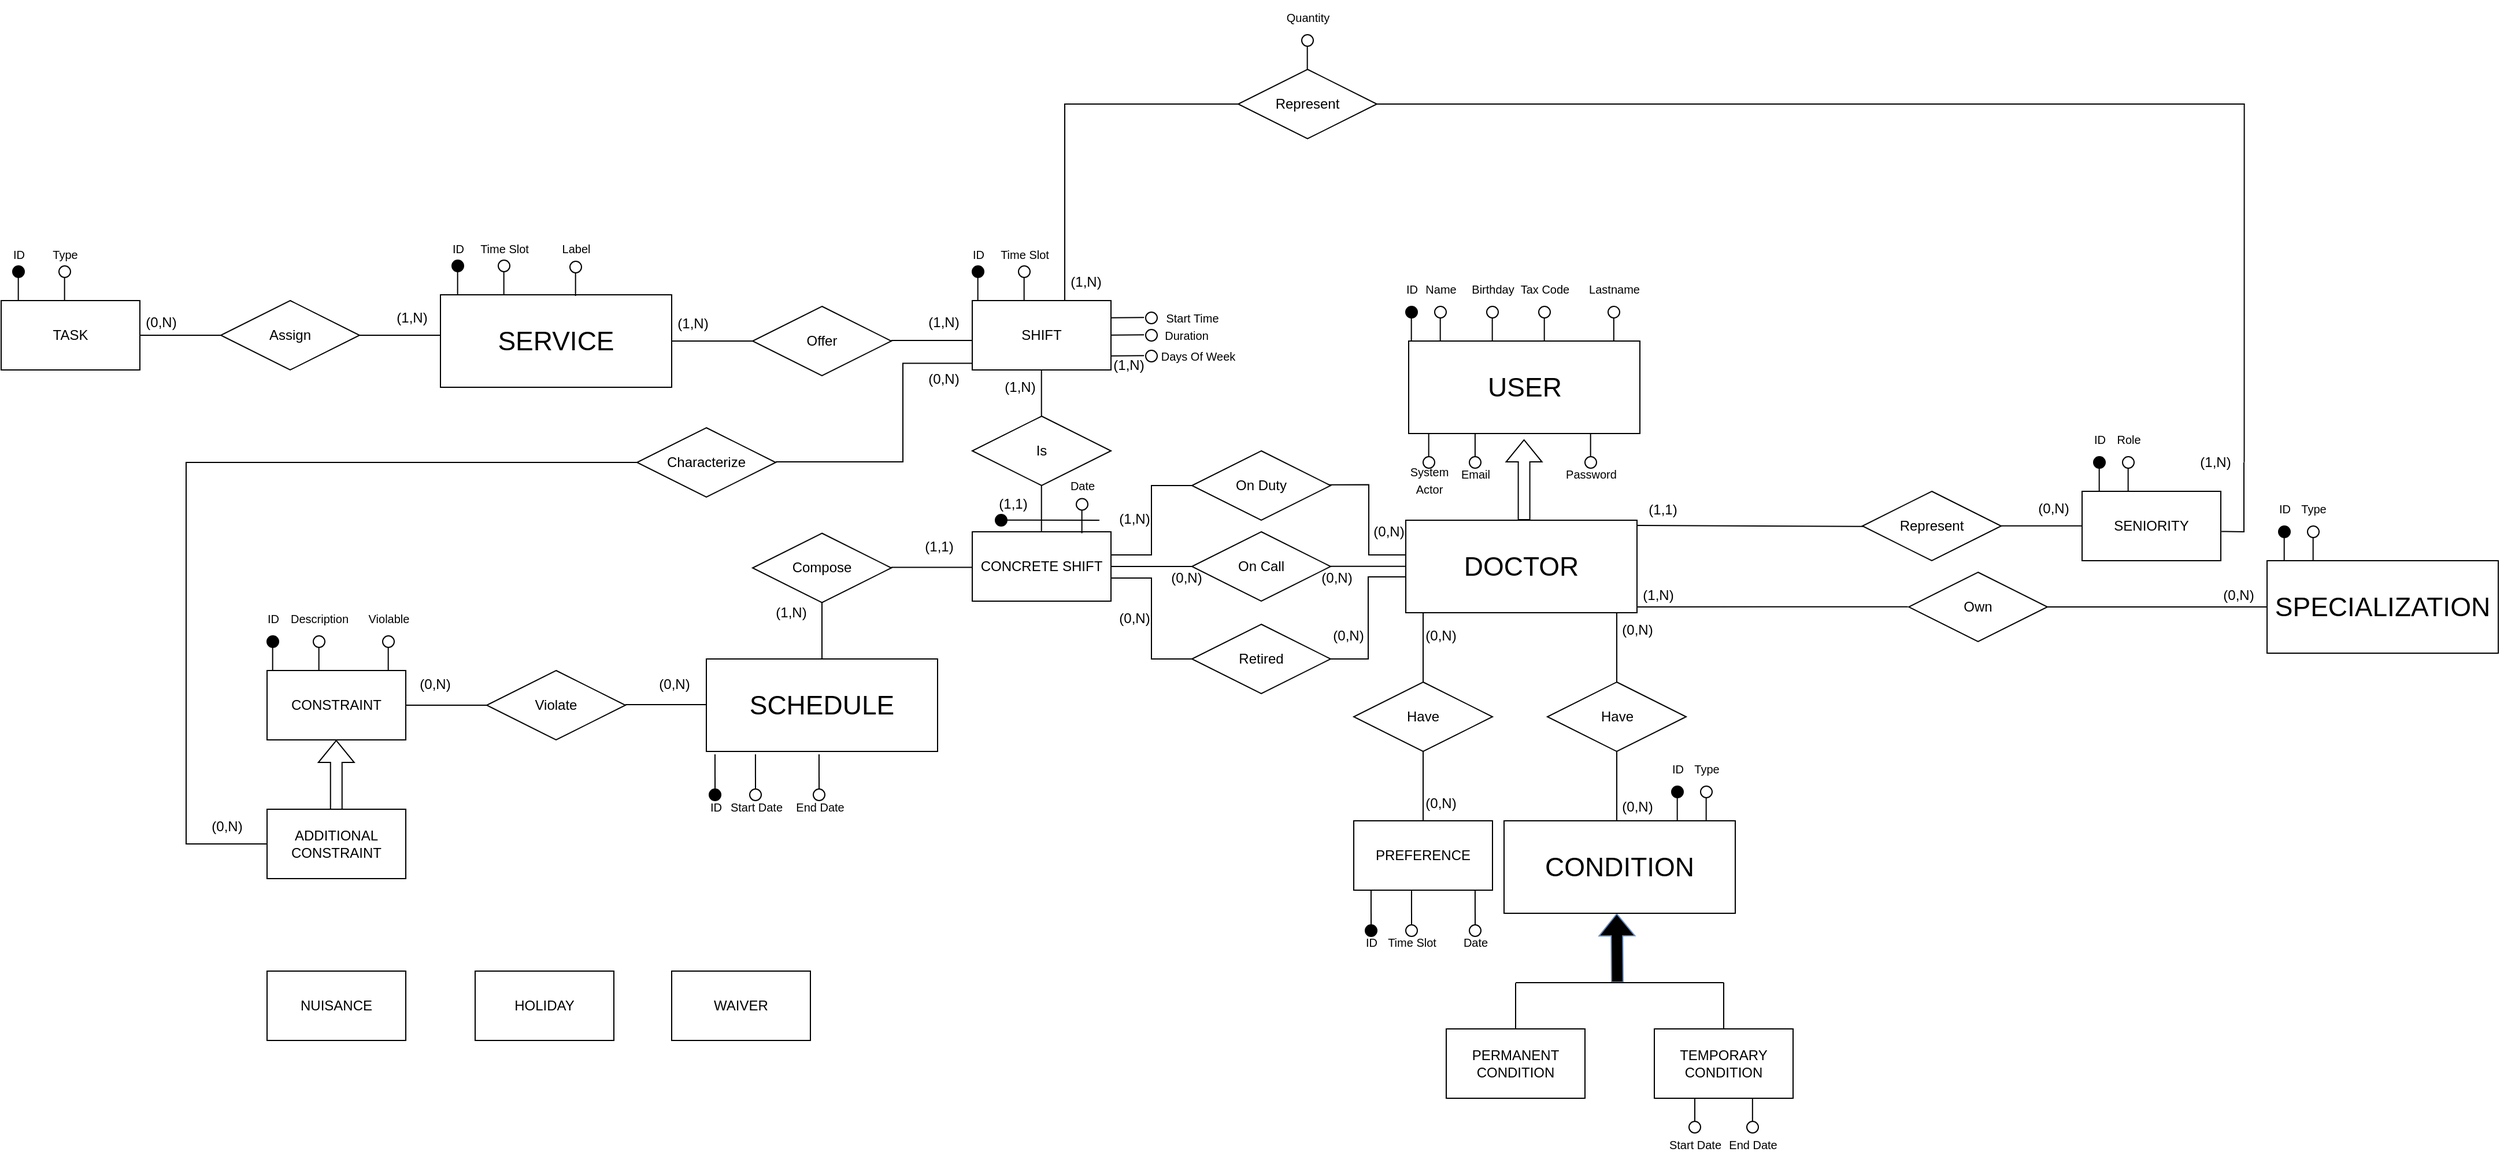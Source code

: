 <mxfile version="22.1.8" type="device">
  <diagram id="R2lEEEUBdFMjLlhIrx00" name="Page-1">
    <mxGraphModel dx="2396" dy="374" grid="1" gridSize="10" guides="1" tooltips="1" connect="1" arrows="1" fold="1" page="1" pageScale="1" pageWidth="850" pageHeight="1100" math="0" shadow="0" extFonts="Permanent Marker^https://fonts.googleapis.com/css?family=Permanent+Marker">
      <root>
        <mxCell id="0" />
        <mxCell id="1" parent="0" />
        <mxCell id="GyqNB_QGZYDhcR1YfQ0c-1" value="&lt;font style=&quot;font-size: 23px;&quot;&gt;DOCTOR&lt;/font&gt;" style="whiteSpace=wrap;html=1;align=center;" parent="1" vertex="1">
          <mxGeometry x="-455" y="470" width="200" height="80" as="geometry" />
        </mxCell>
        <mxCell id="PNv33rmoJmEbJsV9aE_i-12" value="&lt;font style=&quot;font-size: 10px;&quot;&gt;Name&lt;br&gt;&lt;/font&gt;" style="text;html=1;align=center;verticalAlign=middle;resizable=0;points=[];autosize=1;strokeColor=none;fillColor=none;" parent="1" vertex="1">
          <mxGeometry x="-450" y="255" width="50" height="30" as="geometry" />
        </mxCell>
        <mxCell id="PNv33rmoJmEbJsV9aE_i-19" value="" style="shape=flexArrow;endArrow=classic;html=1;rounded=0;labelBackgroundColor=#000000;fillColor=#FFFFFF;strokeColor=#000000;" parent="1" edge="1">
          <mxGeometry width="50" height="50" relative="1" as="geometry">
            <mxPoint x="-352.7" y="470" as="sourcePoint" />
            <mxPoint x="-352.7" y="400" as="targetPoint" />
          </mxGeometry>
        </mxCell>
        <mxCell id="PNv33rmoJmEbJsV9aE_i-28" value="" style="endArrow=none;html=1;rounded=0;entryX=-0.006;entryY=0.498;entryDx=0;entryDy=0;entryPerimeter=0;" parent="1" target="PNv33rmoJmEbJsV9aE_i-29" edge="1">
          <mxGeometry width="50" height="50" relative="1" as="geometry">
            <mxPoint x="-255" y="544.95" as="sourcePoint" />
            <mxPoint x="-190" y="544.95" as="targetPoint" />
          </mxGeometry>
        </mxCell>
        <mxCell id="PNv33rmoJmEbJsV9aE_i-29" value="Own" style="shape=rhombus;perimeter=rhombusPerimeter;whiteSpace=wrap;html=1;align=center;" parent="1" vertex="1">
          <mxGeometry x="-20" y="515" width="120" height="60" as="geometry" />
        </mxCell>
        <mxCell id="PNv33rmoJmEbJsV9aE_i-30" value="" style="endArrow=none;html=1;rounded=0;" parent="1" edge="1">
          <mxGeometry width="50" height="50" relative="1" as="geometry">
            <mxPoint x="100" y="545" as="sourcePoint" />
            <mxPoint x="290" y="545" as="targetPoint" />
          </mxGeometry>
        </mxCell>
        <mxCell id="PNv33rmoJmEbJsV9aE_i-31" value="&lt;font style=&quot;font-size: 23px;&quot;&gt;SPECIALIZATION&lt;/font&gt;" style="whiteSpace=wrap;html=1;align=center;" parent="1" vertex="1">
          <mxGeometry x="290" y="505" width="200" height="80" as="geometry" />
        </mxCell>
        <mxCell id="PNv33rmoJmEbJsV9aE_i-32" value="(1,N)" style="text;html=1;align=center;verticalAlign=middle;resizable=0;points=[];autosize=1;strokeColor=none;fillColor=none;" parent="1" vertex="1">
          <mxGeometry x="-262.5" y="520" width="50" height="30" as="geometry" />
        </mxCell>
        <mxCell id="PNv33rmoJmEbJsV9aE_i-33" value="(0,N)" style="text;html=1;align=center;verticalAlign=middle;resizable=0;points=[];autosize=1;strokeColor=none;fillColor=none;" parent="1" vertex="1">
          <mxGeometry x="240" y="520" width="50" height="30" as="geometry" />
        </mxCell>
        <mxCell id="PNv33rmoJmEbJsV9aE_i-34" value="TASK" style="rounded=0;whiteSpace=wrap;html=1;" parent="1" vertex="1">
          <mxGeometry x="-1670" y="280" width="120" height="60" as="geometry" />
        </mxCell>
        <mxCell id="PNv33rmoJmEbJsV9aE_i-60" value="" style="endArrow=none;html=1;rounded=0;entryX=0;entryY=0.5;entryDx=0;entryDy=0;exitX=0.981;exitY=0.489;exitDx=0;exitDy=0;exitPerimeter=0;edgeStyle=orthogonalEdgeStyle;" parent="1" source="PNv33rmoJmEbJsV9aE_i-59" target="GyqNB_QGZYDhcR1YfQ0c-1" edge="1">
          <mxGeometry width="50" height="50" relative="1" as="geometry">
            <mxPoint x="-510" y="510" as="sourcePoint" />
            <mxPoint x="-460" y="510" as="targetPoint" />
            <Array as="points">
              <mxPoint x="-487" y="439" />
              <mxPoint x="-487" y="500" />
              <mxPoint x="-455" y="500" />
            </Array>
          </mxGeometry>
        </mxCell>
        <mxCell id="PNv33rmoJmEbJsV9aE_i-62" value="(0,N)" style="text;html=1;align=center;verticalAlign=middle;resizable=0;points=[];autosize=1;strokeColor=none;fillColor=none;" parent="1" vertex="1">
          <mxGeometry x="-495" y="465" width="50" height="30" as="geometry" />
        </mxCell>
        <mxCell id="PNv33rmoJmEbJsV9aE_i-65" value="CONCRETE SHIFT" style="rounded=0;whiteSpace=wrap;html=1;" parent="1" vertex="1">
          <mxGeometry x="-830" y="480" width="120" height="60" as="geometry" />
        </mxCell>
        <mxCell id="PNv33rmoJmEbJsV9aE_i-66" value="&lt;font style=&quot;font-size: 23px;&quot;&gt;SERVICE&lt;/font&gt;" style="whiteSpace=wrap;html=1;align=center;" parent="1" vertex="1">
          <mxGeometry x="-1290" y="275" width="200" height="80" as="geometry" />
        </mxCell>
        <mxCell id="PNv33rmoJmEbJsV9aE_i-67" value="" style="endArrow=none;html=1;rounded=0;" parent="1" edge="1">
          <mxGeometry width="50" height="50" relative="1" as="geometry">
            <mxPoint x="-770.14" y="340" as="sourcePoint" />
            <mxPoint x="-770.14" y="380" as="targetPoint" />
          </mxGeometry>
        </mxCell>
        <mxCell id="PNv33rmoJmEbJsV9aE_i-68" value="Is" style="shape=rhombus;perimeter=rhombusPerimeter;whiteSpace=wrap;html=1;align=center;" parent="1" vertex="1">
          <mxGeometry x="-830" y="380" width="120" height="60" as="geometry" />
        </mxCell>
        <mxCell id="PNv33rmoJmEbJsV9aE_i-69" value="" style="endArrow=none;html=1;rounded=0;" parent="1" edge="1">
          <mxGeometry width="50" height="50" relative="1" as="geometry">
            <mxPoint x="-770.14" y="440" as="sourcePoint" />
            <mxPoint x="-770.14" y="480" as="targetPoint" />
          </mxGeometry>
        </mxCell>
        <mxCell id="PNv33rmoJmEbJsV9aE_i-70" value="" style="ellipse;whiteSpace=wrap;html=1;aspect=fixed;fillColor=#000000;" parent="1" vertex="1">
          <mxGeometry x="-810" y="465" width="10" height="10" as="geometry" />
        </mxCell>
        <mxCell id="PNv33rmoJmEbJsV9aE_i-71" value="" style="endArrow=none;html=1;rounded=0;" parent="1" edge="1">
          <mxGeometry width="50" height="50" relative="1" as="geometry">
            <mxPoint x="-800" y="469.88" as="sourcePoint" />
            <mxPoint x="-720" y="470" as="targetPoint" />
          </mxGeometry>
        </mxCell>
        <mxCell id="PNv33rmoJmEbJsV9aE_i-72" value="(1,N)" style="text;html=1;align=center;verticalAlign=middle;resizable=0;points=[];autosize=1;strokeColor=none;fillColor=none;" parent="1" vertex="1">
          <mxGeometry x="-814" y="340" width="50" height="30" as="geometry" />
        </mxCell>
        <mxCell id="PNv33rmoJmEbJsV9aE_i-73" value="(1,1)" style="text;html=1;align=center;verticalAlign=middle;resizable=0;points=[];autosize=1;strokeColor=none;fillColor=none;" parent="1" vertex="1">
          <mxGeometry x="-820" y="441.25" width="50" height="30" as="geometry" />
        </mxCell>
        <mxCell id="PNv33rmoJmEbJsV9aE_i-76" value="Offer" style="shape=rhombus;perimeter=rhombusPerimeter;whiteSpace=wrap;html=1;align=center;" parent="1" vertex="1">
          <mxGeometry x="-1020" y="285" width="120" height="60" as="geometry" />
        </mxCell>
        <mxCell id="PNv33rmoJmEbJsV9aE_i-80" value="SHIFT" style="rounded=0;whiteSpace=wrap;html=1;" parent="1" vertex="1">
          <mxGeometry x="-830" y="280" width="120" height="60" as="geometry" />
        </mxCell>
        <mxCell id="PNv33rmoJmEbJsV9aE_i-99" value="(1,N)" style="text;html=1;align=center;verticalAlign=middle;resizable=0;points=[];autosize=1;strokeColor=none;fillColor=none;" parent="1" vertex="1">
          <mxGeometry x="-757" y="249" width="50" height="30" as="geometry" />
        </mxCell>
        <mxCell id="A-pq6QIkf452v8GSobeY-7" value="" style="shape=flexArrow;endArrow=classic;html=1;rounded=0;labelBackgroundColor=#000000;fillColor=#000000;strokeColor=#6c8ebf;" parent="1" edge="1">
          <mxGeometry width="50" height="50" relative="1" as="geometry">
            <mxPoint x="-272" y="870" as="sourcePoint" />
            <mxPoint x="-272.5" y="810" as="targetPoint" />
          </mxGeometry>
        </mxCell>
        <mxCell id="A-pq6QIkf452v8GSobeY-8" value="" style="endArrow=none;html=1;rounded=0;" parent="1" edge="1">
          <mxGeometry width="50" height="50" relative="1" as="geometry">
            <mxPoint x="-180" y="870" as="sourcePoint" />
            <mxPoint x="-360" y="870" as="targetPoint" />
          </mxGeometry>
        </mxCell>
        <mxCell id="A-pq6QIkf452v8GSobeY-9" value="" style="endArrow=none;html=1;rounded=0;" parent="1" edge="1">
          <mxGeometry width="50" height="50" relative="1" as="geometry">
            <mxPoint x="-180" y="870" as="sourcePoint" />
            <mxPoint x="-180" y="910" as="targetPoint" />
          </mxGeometry>
        </mxCell>
        <mxCell id="A-pq6QIkf452v8GSobeY-10" value="" style="endArrow=none;html=1;rounded=0;entryX=0;entryY=0.5;entryDx=0;entryDy=0;" parent="1" edge="1">
          <mxGeometry width="50" height="50" relative="1" as="geometry">
            <mxPoint x="-360" y="910" as="sourcePoint" />
            <mxPoint x="-360" y="870.33" as="targetPoint" />
          </mxGeometry>
        </mxCell>
        <mxCell id="A-pq6QIkf452v8GSobeY-11" value="PERMANENT CONDITION" style="rounded=0;whiteSpace=wrap;html=1;" parent="1" vertex="1">
          <mxGeometry x="-420" y="910" width="120" height="60" as="geometry" />
        </mxCell>
        <mxCell id="A-pq6QIkf452v8GSobeY-12" value="TEMPORARY CONDITION" style="rounded=0;whiteSpace=wrap;html=1;" parent="1" vertex="1">
          <mxGeometry x="-240" y="910" width="120" height="60" as="geometry" />
        </mxCell>
        <mxCell id="A-pq6QIkf452v8GSobeY-13" value="" style="ellipse;whiteSpace=wrap;html=1;aspect=fixed;fillColor=#000000;" parent="1" vertex="1">
          <mxGeometry x="-830" y="250" width="10" height="10" as="geometry" />
        </mxCell>
        <mxCell id="A-pq6QIkf452v8GSobeY-14" value="" style="endArrow=none;html=1;rounded=0;" parent="1" edge="1">
          <mxGeometry width="50" height="50" relative="1" as="geometry">
            <mxPoint x="-825.17" y="280" as="sourcePoint" />
            <mxPoint x="-825.17" y="260" as="targetPoint" />
          </mxGeometry>
        </mxCell>
        <mxCell id="A-pq6QIkf452v8GSobeY-15" value="&lt;font style=&quot;font-size: 10px;&quot;&gt;ID&lt;/font&gt;" style="text;html=1;align=center;verticalAlign=middle;resizable=0;points=[];autosize=1;strokeColor=none;fillColor=none;" parent="1" vertex="1">
          <mxGeometry x="-840" y="225" width="30" height="30" as="geometry" />
        </mxCell>
        <mxCell id="A-pq6QIkf452v8GSobeY-16" value="" style="ellipse;whiteSpace=wrap;html=1;aspect=fixed;fillColor=#FFFFFF;" parent="1" vertex="1">
          <mxGeometry x="-790" y="250" width="10" height="10" as="geometry" />
        </mxCell>
        <mxCell id="A-pq6QIkf452v8GSobeY-17" value="" style="endArrow=none;html=1;rounded=0;" parent="1" edge="1">
          <mxGeometry width="50" height="50" relative="1" as="geometry">
            <mxPoint x="-785.17" y="280" as="sourcePoint" />
            <mxPoint x="-785.17" y="260" as="targetPoint" />
          </mxGeometry>
        </mxCell>
        <mxCell id="A-pq6QIkf452v8GSobeY-18" value="&lt;font style=&quot;font-size: 10px;&quot;&gt;Time Slot&lt;/font&gt;" style="text;html=1;align=center;verticalAlign=middle;resizable=0;points=[];autosize=1;strokeColor=none;fillColor=none;" parent="1" vertex="1">
          <mxGeometry x="-820" y="225" width="70" height="30" as="geometry" />
        </mxCell>
        <mxCell id="A-pq6QIkf452v8GSobeY-22" value="" style="ellipse;whiteSpace=wrap;html=1;aspect=fixed;fillColor=#FFFFFF;" parent="1" vertex="1">
          <mxGeometry x="-680" y="290" width="10" height="10" as="geometry" />
        </mxCell>
        <mxCell id="A-pq6QIkf452v8GSobeY-23" value="" style="endArrow=none;html=1;rounded=0;exitX=-0.14;exitY=0.464;exitDx=0;exitDy=0;exitPerimeter=0;" parent="1" source="A-pq6QIkf452v8GSobeY-22" edge="1">
          <mxGeometry width="50" height="50" relative="1" as="geometry">
            <mxPoint x="-685.17" y="294.92" as="sourcePoint" />
            <mxPoint x="-710" y="294.92" as="targetPoint" />
          </mxGeometry>
        </mxCell>
        <mxCell id="A-pq6QIkf452v8GSobeY-24" value="&lt;font style=&quot;font-size: 10px;&quot;&gt;Start Time&lt;/font&gt;" style="text;html=1;align=center;verticalAlign=middle;resizable=0;points=[];autosize=1;strokeColor=none;fillColor=none;" parent="1" vertex="1">
          <mxGeometry x="-675" y="280" width="70" height="30" as="geometry" />
        </mxCell>
        <mxCell id="A-pq6QIkf452v8GSobeY-25" value="" style="ellipse;whiteSpace=wrap;html=1;aspect=fixed;fillColor=#FFFFFF;" parent="1" vertex="1">
          <mxGeometry x="-680" y="305" width="10" height="10" as="geometry" />
        </mxCell>
        <mxCell id="A-pq6QIkf452v8GSobeY-26" value="" style="endArrow=none;html=1;rounded=0;exitX=-0.14;exitY=0.464;exitDx=0;exitDy=0;exitPerimeter=0;" parent="1" source="A-pq6QIkf452v8GSobeY-25" edge="1">
          <mxGeometry width="50" height="50" relative="1" as="geometry">
            <mxPoint x="-685.17" y="309.92" as="sourcePoint" />
            <mxPoint x="-710" y="309.92" as="targetPoint" />
          </mxGeometry>
        </mxCell>
        <mxCell id="A-pq6QIkf452v8GSobeY-27" value="&lt;font style=&quot;font-size: 10px;&quot;&gt;Duration&lt;/font&gt;" style="text;html=1;align=center;verticalAlign=middle;resizable=0;points=[];autosize=1;strokeColor=none;fillColor=none;" parent="1" vertex="1">
          <mxGeometry x="-675" y="295" width="60" height="30" as="geometry" />
        </mxCell>
        <mxCell id="A-pq6QIkf452v8GSobeY-31" value="Assign" style="shape=rhombus;perimeter=rhombusPerimeter;whiteSpace=wrap;html=1;align=center;" parent="1" vertex="1">
          <mxGeometry x="-1480" y="280" width="120" height="60" as="geometry" />
        </mxCell>
        <mxCell id="A-pq6QIkf452v8GSobeY-35" value="Represent" style="shape=rhombus;perimeter=rhombusPerimeter;whiteSpace=wrap;html=1;align=center;" parent="1" vertex="1">
          <mxGeometry x="-60" y="445" width="120" height="60" as="geometry" />
        </mxCell>
        <mxCell id="A-pq6QIkf452v8GSobeY-36" value="" style="endArrow=none;html=1;rounded=0;" parent="1" edge="1">
          <mxGeometry width="50" height="50" relative="1" as="geometry">
            <mxPoint x="130" y="474.89" as="sourcePoint" />
            <mxPoint x="60" y="474.89" as="targetPoint" />
          </mxGeometry>
        </mxCell>
        <mxCell id="A-pq6QIkf452v8GSobeY-37" value="SENIORITY" style="rounded=0;whiteSpace=wrap;html=1;" parent="1" vertex="1">
          <mxGeometry x="130" y="445" width="120" height="60" as="geometry" />
        </mxCell>
        <mxCell id="A-pq6QIkf452v8GSobeY-38" value="(0,N)" style="text;html=1;align=center;verticalAlign=middle;resizable=0;points=[];autosize=1;strokeColor=none;fillColor=none;" parent="1" vertex="1">
          <mxGeometry x="80" y="445" width="50" height="30" as="geometry" />
        </mxCell>
        <mxCell id="A-pq6QIkf452v8GSobeY-48" value="Represent" style="shape=rhombus;perimeter=rhombusPerimeter;whiteSpace=wrap;html=1;align=center;" parent="1" vertex="1">
          <mxGeometry x="-600" y="80" width="120" height="60" as="geometry" />
        </mxCell>
        <mxCell id="A-pq6QIkf452v8GSobeY-50" value="" style="endArrow=none;html=1;rounded=0;edgeStyle=orthogonalEdgeStyle;entryX=1;entryY=0.5;entryDx=0;entryDy=0;exitX=1.005;exitY=0.495;exitDx=0;exitDy=0;exitPerimeter=0;" parent="1" edge="1" source="gHW1C3FPwp_I2h7TOFUt-7">
          <mxGeometry width="50" height="50" relative="1" as="geometry">
            <mxPoint x="250.6" y="479.7" as="sourcePoint" />
            <mxPoint x="-480" y="110.01" as="targetPoint" />
            <Array as="points">
              <mxPoint x="270" y="110" />
            </Array>
          </mxGeometry>
        </mxCell>
        <mxCell id="A-pq6QIkf452v8GSobeY-52" value="(1,N)" style="text;html=1;align=center;verticalAlign=middle;resizable=0;points=[];autosize=1;strokeColor=none;fillColor=none;" parent="1" vertex="1">
          <mxGeometry x="-880" y="284" width="50" height="30" as="geometry" />
        </mxCell>
        <mxCell id="A-pq6QIkf452v8GSobeY-53" value="" style="ellipse;whiteSpace=wrap;html=1;aspect=fixed;fillColor=#FFFFFF;" parent="1" vertex="1">
          <mxGeometry x="-545" y="50" width="10" height="10" as="geometry" />
        </mxCell>
        <mxCell id="A-pq6QIkf452v8GSobeY-54" value="" style="endArrow=none;html=1;rounded=0;" parent="1" edge="1">
          <mxGeometry width="50" height="50" relative="1" as="geometry">
            <mxPoint x="-540.17" y="80" as="sourcePoint" />
            <mxPoint x="-540.17" y="60" as="targetPoint" />
          </mxGeometry>
        </mxCell>
        <mxCell id="A-pq6QIkf452v8GSobeY-55" value="&lt;span style=&quot;font-size: 10px;&quot;&gt;Quantity&lt;/span&gt;" style="text;html=1;align=center;verticalAlign=middle;resizable=0;points=[];autosize=1;strokeColor=none;fillColor=none;" parent="1" vertex="1">
          <mxGeometry x="-570" y="20" width="60" height="30" as="geometry" />
        </mxCell>
        <mxCell id="A-pq6QIkf452v8GSobeY-56" value="" style="ellipse;whiteSpace=wrap;html=1;aspect=fixed;fillColor=#FFFFFF;" parent="1" vertex="1">
          <mxGeometry x="-680" y="323" width="10" height="10" as="geometry" />
        </mxCell>
        <mxCell id="A-pq6QIkf452v8GSobeY-57" value="" style="endArrow=none;html=1;rounded=0;exitX=-0.14;exitY=0.464;exitDx=0;exitDy=0;exitPerimeter=0;" parent="1" source="A-pq6QIkf452v8GSobeY-56" edge="1">
          <mxGeometry width="50" height="50" relative="1" as="geometry">
            <mxPoint x="-685.17" y="327.92" as="sourcePoint" />
            <mxPoint x="-710" y="327.92" as="targetPoint" />
          </mxGeometry>
        </mxCell>
        <mxCell id="A-pq6QIkf452v8GSobeY-58" value="&lt;font style=&quot;font-size: 10px;&quot;&gt;Days Of Week&lt;/font&gt;" style="text;html=1;align=center;verticalAlign=middle;resizable=0;points=[];autosize=1;strokeColor=none;fillColor=none;" parent="1" vertex="1">
          <mxGeometry x="-680" y="313" width="90" height="30" as="geometry" />
        </mxCell>
        <mxCell id="A-pq6QIkf452v8GSobeY-73" value="&lt;font style=&quot;font-size: 23px;&quot;&gt;CONDITION&lt;/font&gt;" style="whiteSpace=wrap;html=1;align=center;" parent="1" vertex="1">
          <mxGeometry x="-370" y="730" width="200" height="80" as="geometry" />
        </mxCell>
        <mxCell id="A-pq6QIkf452v8GSobeY-75" value="" style="ellipse;whiteSpace=wrap;html=1;aspect=fixed;fillColor=#FFFFFF;" parent="1" vertex="1">
          <mxGeometry x="-210" y="990" width="10" height="10" as="geometry" />
        </mxCell>
        <mxCell id="A-pq6QIkf452v8GSobeY-76" value="" style="endArrow=none;html=1;rounded=0;" parent="1" edge="1">
          <mxGeometry width="50" height="50" relative="1" as="geometry">
            <mxPoint x="-205.0" y="990" as="sourcePoint" />
            <mxPoint x="-205.0" y="970" as="targetPoint" />
          </mxGeometry>
        </mxCell>
        <mxCell id="A-pq6QIkf452v8GSobeY-77" value="&lt;font style=&quot;font-size: 10px;&quot;&gt;Start Date&lt;/font&gt;" style="text;html=1;align=center;verticalAlign=middle;resizable=0;points=[];autosize=1;strokeColor=none;fillColor=none;" parent="1" vertex="1">
          <mxGeometry x="-240" y="995" width="70" height="30" as="geometry" />
        </mxCell>
        <mxCell id="A-pq6QIkf452v8GSobeY-78" value="" style="ellipse;whiteSpace=wrap;html=1;aspect=fixed;fillColor=#FFFFFF;" parent="1" vertex="1">
          <mxGeometry x="-160" y="990" width="10" height="10" as="geometry" />
        </mxCell>
        <mxCell id="A-pq6QIkf452v8GSobeY-79" value="" style="endArrow=none;html=1;rounded=0;" parent="1" edge="1">
          <mxGeometry width="50" height="50" relative="1" as="geometry">
            <mxPoint x="-155.08" y="990" as="sourcePoint" />
            <mxPoint x="-155.08" y="970" as="targetPoint" />
          </mxGeometry>
        </mxCell>
        <mxCell id="A-pq6QIkf452v8GSobeY-80" value="&lt;span style=&quot;font-size: 10px;&quot;&gt;End Date&lt;br&gt;&lt;/span&gt;" style="text;html=1;align=center;verticalAlign=middle;resizable=0;points=[];autosize=1;strokeColor=none;fillColor=none;" parent="1" vertex="1">
          <mxGeometry x="-190" y="995" width="70" height="30" as="geometry" />
        </mxCell>
        <mxCell id="HNxKLIjDbpaVr-Jhb6Nx-2" value="&lt;font style=&quot;font-size: 23px;&quot;&gt;USER&lt;/font&gt;" style="whiteSpace=wrap;html=1;align=center;" parent="1" vertex="1">
          <mxGeometry x="-452.5" y="315" width="200" height="80" as="geometry" />
        </mxCell>
        <mxCell id="HNxKLIjDbpaVr-Jhb6Nx-3" value="" style="ellipse;whiteSpace=wrap;html=1;aspect=fixed;fillColor=#000000;" parent="1" vertex="1">
          <mxGeometry x="-455" y="285" width="10" height="10" as="geometry" />
        </mxCell>
        <mxCell id="HNxKLIjDbpaVr-Jhb6Nx-4" value="" style="endArrow=none;html=1;rounded=0;" parent="1" edge="1">
          <mxGeometry width="50" height="50" relative="1" as="geometry">
            <mxPoint x="-450.17" y="315" as="sourcePoint" />
            <mxPoint x="-450.17" y="295" as="targetPoint" />
          </mxGeometry>
        </mxCell>
        <mxCell id="HNxKLIjDbpaVr-Jhb6Nx-5" value="" style="ellipse;whiteSpace=wrap;html=1;aspect=fixed;fillColor=#FFFFFF;" parent="1" vertex="1">
          <mxGeometry x="-430" y="285" width="10" height="10" as="geometry" />
        </mxCell>
        <mxCell id="HNxKLIjDbpaVr-Jhb6Nx-6" value="" style="endArrow=none;html=1;rounded=0;" parent="1" edge="1">
          <mxGeometry width="50" height="50" relative="1" as="geometry">
            <mxPoint x="-425.17" y="315" as="sourcePoint" />
            <mxPoint x="-425.17" y="295" as="targetPoint" />
          </mxGeometry>
        </mxCell>
        <mxCell id="HNxKLIjDbpaVr-Jhb6Nx-7" value="" style="ellipse;whiteSpace=wrap;html=1;aspect=fixed;fillColor=#FFFFFF;" parent="1" vertex="1">
          <mxGeometry x="-280" y="285" width="10" height="10" as="geometry" />
        </mxCell>
        <mxCell id="HNxKLIjDbpaVr-Jhb6Nx-8" value="" style="endArrow=none;html=1;rounded=0;" parent="1" edge="1">
          <mxGeometry width="50" height="50" relative="1" as="geometry">
            <mxPoint x="-275.08" y="315" as="sourcePoint" />
            <mxPoint x="-275.08" y="295" as="targetPoint" />
          </mxGeometry>
        </mxCell>
        <mxCell id="HNxKLIjDbpaVr-Jhb6Nx-9" value="&lt;font style=&quot;font-size: 10px;&quot;&gt;ID&lt;/font&gt;" style="text;html=1;align=center;verticalAlign=middle;resizable=0;points=[];autosize=1;strokeColor=none;fillColor=none;" parent="1" vertex="1">
          <mxGeometry x="-465" y="255" width="30" height="30" as="geometry" />
        </mxCell>
        <mxCell id="HNxKLIjDbpaVr-Jhb6Nx-11" value="&lt;font style=&quot;font-size: 10px;&quot;&gt;Lastname&lt;/font&gt;" style="text;html=1;align=center;verticalAlign=middle;resizable=0;points=[];autosize=1;strokeColor=none;fillColor=none;" parent="1" vertex="1">
          <mxGeometry x="-310" y="255" width="70" height="30" as="geometry" />
        </mxCell>
        <mxCell id="HNxKLIjDbpaVr-Jhb6Nx-12" value="" style="ellipse;whiteSpace=wrap;html=1;aspect=fixed;fillColor=#FFFFFF;" parent="1" vertex="1">
          <mxGeometry x="-385" y="285" width="10" height="10" as="geometry" />
        </mxCell>
        <mxCell id="HNxKLIjDbpaVr-Jhb6Nx-13" value="" style="endArrow=none;html=1;rounded=0;" parent="1" edge="1">
          <mxGeometry width="50" height="50" relative="1" as="geometry">
            <mxPoint x="-380.17" y="315" as="sourcePoint" />
            <mxPoint x="-380.17" y="295" as="targetPoint" />
          </mxGeometry>
        </mxCell>
        <mxCell id="HNxKLIjDbpaVr-Jhb6Nx-14" value="&lt;span style=&quot;font-size: 10px;&quot;&gt;Birthday&lt;br&gt;&lt;/span&gt;" style="text;html=1;align=center;verticalAlign=middle;resizable=0;points=[];autosize=1;strokeColor=none;fillColor=none;" parent="1" vertex="1">
          <mxGeometry x="-410" y="255" width="60" height="30" as="geometry" />
        </mxCell>
        <mxCell id="HNxKLIjDbpaVr-Jhb6Nx-15" value="" style="ellipse;whiteSpace=wrap;html=1;aspect=fixed;fillColor=#FFFFFF;" parent="1" vertex="1">
          <mxGeometry x="-340" y="285" width="10" height="10" as="geometry" />
        </mxCell>
        <mxCell id="HNxKLIjDbpaVr-Jhb6Nx-16" value="" style="endArrow=none;html=1;rounded=0;" parent="1" edge="1">
          <mxGeometry width="50" height="50" relative="1" as="geometry">
            <mxPoint x="-335.17" y="315" as="sourcePoint" />
            <mxPoint x="-335.17" y="295" as="targetPoint" />
          </mxGeometry>
        </mxCell>
        <mxCell id="HNxKLIjDbpaVr-Jhb6Nx-17" value="&lt;font style=&quot;font-size: 10px;&quot;&gt;Tax Code&lt;br&gt;&lt;/font&gt;" style="text;html=1;align=center;verticalAlign=middle;resizable=0;points=[];autosize=1;strokeColor=none;fillColor=none;" parent="1" vertex="1">
          <mxGeometry x="-370" y="255" width="70" height="30" as="geometry" />
        </mxCell>
        <mxCell id="HNxKLIjDbpaVr-Jhb6Nx-18" value="" style="ellipse;whiteSpace=wrap;html=1;aspect=fixed;fillColor=#FFFFFF;" parent="1" vertex="1">
          <mxGeometry x="-440" y="415" width="10" height="10" as="geometry" />
        </mxCell>
        <mxCell id="HNxKLIjDbpaVr-Jhb6Nx-19" value="" style="endArrow=none;html=1;rounded=0;" parent="1" edge="1">
          <mxGeometry width="50" height="50" relative="1" as="geometry">
            <mxPoint x="-435.17" y="415" as="sourcePoint" />
            <mxPoint x="-435.17" y="395" as="targetPoint" />
          </mxGeometry>
        </mxCell>
        <mxCell id="HNxKLIjDbpaVr-Jhb6Nx-20" value="&lt;font style=&quot;font-size: 10px;&quot;&gt;System&lt;br&gt;Actor&lt;br&gt;&lt;/font&gt;" style="text;html=1;align=center;verticalAlign=middle;resizable=0;points=[];autosize=1;strokeColor=none;fillColor=none;" parent="1" vertex="1">
          <mxGeometry x="-465" y="415" width="60" height="40" as="geometry" />
        </mxCell>
        <mxCell id="HNxKLIjDbpaVr-Jhb6Nx-21" value="" style="ellipse;whiteSpace=wrap;html=1;aspect=fixed;fillColor=#FFFFFF;" parent="1" vertex="1">
          <mxGeometry x="-400" y="415" width="10" height="10" as="geometry" />
        </mxCell>
        <mxCell id="HNxKLIjDbpaVr-Jhb6Nx-22" value="" style="endArrow=none;html=1;rounded=0;" parent="1" edge="1">
          <mxGeometry width="50" height="50" relative="1" as="geometry">
            <mxPoint x="-395.04" y="415" as="sourcePoint" />
            <mxPoint x="-395.04" y="395" as="targetPoint" />
          </mxGeometry>
        </mxCell>
        <mxCell id="HNxKLIjDbpaVr-Jhb6Nx-23" value="&lt;font style=&quot;font-size: 10px;&quot;&gt;Email&lt;br&gt;&lt;/font&gt;" style="text;html=1;align=center;verticalAlign=middle;resizable=0;points=[];autosize=1;strokeColor=none;fillColor=none;" parent="1" vertex="1">
          <mxGeometry x="-420" y="415" width="50" height="30" as="geometry" />
        </mxCell>
        <mxCell id="HNxKLIjDbpaVr-Jhb6Nx-24" value="" style="ellipse;whiteSpace=wrap;html=1;aspect=fixed;fillColor=#FFFFFF;" parent="1" vertex="1">
          <mxGeometry x="-300" y="415" width="10" height="10" as="geometry" />
        </mxCell>
        <mxCell id="HNxKLIjDbpaVr-Jhb6Nx-25" value="" style="endArrow=none;html=1;rounded=0;" parent="1" edge="1">
          <mxGeometry width="50" height="50" relative="1" as="geometry">
            <mxPoint x="-295.17" y="415" as="sourcePoint" />
            <mxPoint x="-295.17" y="395" as="targetPoint" />
          </mxGeometry>
        </mxCell>
        <mxCell id="HNxKLIjDbpaVr-Jhb6Nx-26" value="&lt;font style=&quot;font-size: 10px;&quot;&gt;Password&lt;br&gt;&lt;/font&gt;" style="text;html=1;align=center;verticalAlign=middle;resizable=0;points=[];autosize=1;strokeColor=none;fillColor=none;" parent="1" vertex="1">
          <mxGeometry x="-330" y="415" width="70" height="30" as="geometry" />
        </mxCell>
        <mxCell id="HNxKLIjDbpaVr-Jhb6Nx-40" value="" style="ellipse;whiteSpace=wrap;html=1;aspect=fixed;fillColor=#000000;" parent="1" vertex="1">
          <mxGeometry x="-225" y="700" width="10" height="10" as="geometry" />
        </mxCell>
        <mxCell id="HNxKLIjDbpaVr-Jhb6Nx-41" value="" style="endArrow=none;html=1;rounded=0;" parent="1" edge="1">
          <mxGeometry width="50" height="50" relative="1" as="geometry">
            <mxPoint x="-220.17" y="730" as="sourcePoint" />
            <mxPoint x="-220.17" y="710" as="targetPoint" />
          </mxGeometry>
        </mxCell>
        <mxCell id="HNxKLIjDbpaVr-Jhb6Nx-42" value="" style="ellipse;whiteSpace=wrap;html=1;aspect=fixed;fillColor=#FFFFFF;" parent="1" vertex="1">
          <mxGeometry x="-200" y="700" width="10" height="10" as="geometry" />
        </mxCell>
        <mxCell id="HNxKLIjDbpaVr-Jhb6Nx-43" value="" style="endArrow=none;html=1;rounded=0;" parent="1" edge="1">
          <mxGeometry width="50" height="50" relative="1" as="geometry">
            <mxPoint x="-195.17" y="730" as="sourcePoint" />
            <mxPoint x="-195.17" y="710" as="targetPoint" />
          </mxGeometry>
        </mxCell>
        <mxCell id="HNxKLIjDbpaVr-Jhb6Nx-44" value="&lt;font style=&quot;font-size: 10px;&quot;&gt;ID&lt;/font&gt;" style="text;html=1;align=center;verticalAlign=middle;resizable=0;points=[];autosize=1;strokeColor=none;fillColor=none;" parent="1" vertex="1">
          <mxGeometry x="-235" y="670" width="30" height="30" as="geometry" />
        </mxCell>
        <mxCell id="HNxKLIjDbpaVr-Jhb6Nx-45" value="&lt;font style=&quot;font-size: 10px;&quot;&gt;Type&lt;/font&gt;" style="text;html=1;align=center;verticalAlign=middle;resizable=0;points=[];autosize=1;strokeColor=none;fillColor=none;" parent="1" vertex="1">
          <mxGeometry x="-220" y="670" width="50" height="30" as="geometry" />
        </mxCell>
        <mxCell id="PNv33rmoJmEbJsV9aE_i-59" value="On Duty" style="shape=rhombus;perimeter=rhombusPerimeter;whiteSpace=wrap;html=1;align=center;" parent="1" vertex="1">
          <mxGeometry x="-640" y="410" width="120" height="60" as="geometry" />
        </mxCell>
        <mxCell id="HNxKLIjDbpaVr-Jhb6Nx-49" value="" style="endArrow=none;html=1;rounded=0;exitX=1;exitY=0.5;exitDx=0;exitDy=0;entryX=0;entryY=0.5;entryDx=0;entryDy=0;edgeStyle=orthogonalEdgeStyle;" parent="1" source="PNv33rmoJmEbJsV9aE_i-65" target="PNv33rmoJmEbJsV9aE_i-59" edge="1">
          <mxGeometry width="50" height="50" relative="1" as="geometry">
            <mxPoint x="-680" y="570" as="sourcePoint" />
            <mxPoint x="-650" y="510" as="targetPoint" />
            <Array as="points">
              <mxPoint x="-710" y="500" />
              <mxPoint x="-675" y="500" />
              <mxPoint x="-675" y="440" />
            </Array>
          </mxGeometry>
        </mxCell>
        <mxCell id="HNxKLIjDbpaVr-Jhb6Nx-50" value="(1,N)" style="text;html=1;align=center;verticalAlign=middle;resizable=0;points=[];autosize=1;strokeColor=none;fillColor=none;" parent="1" vertex="1">
          <mxGeometry x="-715" y="454" width="50" height="30" as="geometry" />
        </mxCell>
        <mxCell id="HNxKLIjDbpaVr-Jhb6Nx-56" value="CONSTRAINT" style="rounded=0;whiteSpace=wrap;html=1;" parent="1" vertex="1">
          <mxGeometry x="-1440" y="600" width="120" height="60" as="geometry" />
        </mxCell>
        <mxCell id="HNxKLIjDbpaVr-Jhb6Nx-57" value="&lt;font style=&quot;font-size: 23px;&quot;&gt;SCHEDULE&lt;/font&gt;" style="whiteSpace=wrap;html=1;align=center;" parent="1" vertex="1">
          <mxGeometry x="-1060" y="590" width="200" height="80" as="geometry" />
        </mxCell>
        <mxCell id="HNxKLIjDbpaVr-Jhb6Nx-60" value="" style="shape=flexArrow;endArrow=classic;html=1;rounded=0;labelBackgroundColor=#000000;fillColor=#FFFFFF;strokeColor=#000000;" parent="1" edge="1">
          <mxGeometry width="50" height="50" relative="1" as="geometry">
            <mxPoint x="-1380.12" y="725.08" as="sourcePoint" />
            <mxPoint x="-1380.12" y="660" as="targetPoint" />
          </mxGeometry>
        </mxCell>
        <mxCell id="HNxKLIjDbpaVr-Jhb6Nx-61" value="" style="endArrow=none;html=1;rounded=0;edgeStyle=orthogonalEdgeStyle;exitX=0.676;exitY=-0.001;exitDx=0;exitDy=0;exitPerimeter=0;" parent="1" source="PNv33rmoJmEbJsV9aE_i-80" edge="1">
          <mxGeometry width="50" height="50" relative="1" as="geometry">
            <mxPoint x="-760" y="110" as="sourcePoint" />
            <mxPoint x="-600" y="110" as="targetPoint" />
            <Array as="points">
              <mxPoint x="-750" y="280" />
              <mxPoint x="-750" y="110" />
            </Array>
          </mxGeometry>
        </mxCell>
        <mxCell id="HNxKLIjDbpaVr-Jhb6Nx-63" value="ADDITIONAL CONSTRAINT" style="rounded=0;whiteSpace=wrap;html=1;" parent="1" vertex="1">
          <mxGeometry x="-1440" y="720" width="120" height="60" as="geometry" />
        </mxCell>
        <mxCell id="HNxKLIjDbpaVr-Jhb6Nx-71" value="" style="endArrow=none;html=1;rounded=0;exitX=1;exitY=0.5;exitDx=0;exitDy=0;entryX=0;entryY=0.5;entryDx=0;entryDy=0;" parent="1" edge="1">
          <mxGeometry width="50" height="50" relative="1" as="geometry">
            <mxPoint x="-900" y="314.52" as="sourcePoint" />
            <mxPoint x="-830" y="314.52" as="targetPoint" />
          </mxGeometry>
        </mxCell>
        <mxCell id="HNxKLIjDbpaVr-Jhb6Nx-72" value="" style="endArrow=none;html=1;rounded=0;exitX=1;exitY=0.5;exitDx=0;exitDy=0;entryX=0;entryY=0.5;entryDx=0;entryDy=0;" parent="1" edge="1">
          <mxGeometry width="50" height="50" relative="1" as="geometry">
            <mxPoint x="-1090" y="315" as="sourcePoint" />
            <mxPoint x="-1020" y="315" as="targetPoint" />
          </mxGeometry>
        </mxCell>
        <mxCell id="HNxKLIjDbpaVr-Jhb6Nx-73" value="" style="endArrow=none;html=1;rounded=0;exitX=1;exitY=0.5;exitDx=0;exitDy=0;entryX=0;entryY=0.5;entryDx=0;entryDy=0;" parent="1" edge="1">
          <mxGeometry width="50" height="50" relative="1" as="geometry">
            <mxPoint x="-1360" y="310" as="sourcePoint" />
            <mxPoint x="-1290" y="310" as="targetPoint" />
          </mxGeometry>
        </mxCell>
        <mxCell id="HNxKLIjDbpaVr-Jhb6Nx-74" value="" style="endArrow=none;html=1;rounded=0;exitX=1;exitY=0.5;exitDx=0;exitDy=0;entryX=0;entryY=0.5;entryDx=0;entryDy=0;" parent="1" edge="1">
          <mxGeometry width="50" height="50" relative="1" as="geometry">
            <mxPoint x="-1550" y="310" as="sourcePoint" />
            <mxPoint x="-1480" y="310" as="targetPoint" />
          </mxGeometry>
        </mxCell>
        <mxCell id="HNxKLIjDbpaVr-Jhb6Nx-81" value="Compose" style="shape=rhombus;perimeter=rhombusPerimeter;whiteSpace=wrap;html=1;align=center;" parent="1" vertex="1">
          <mxGeometry x="-1020" y="481.25" width="120" height="60" as="geometry" />
        </mxCell>
        <mxCell id="HNxKLIjDbpaVr-Jhb6Nx-83" value="" style="endArrow=none;html=1;rounded=0;exitX=1;exitY=0.5;exitDx=0;exitDy=0;entryX=0;entryY=0.5;entryDx=0;entryDy=0;" parent="1" edge="1">
          <mxGeometry width="50" height="50" relative="1" as="geometry">
            <mxPoint x="-900" y="510.77" as="sourcePoint" />
            <mxPoint x="-830" y="510.77" as="targetPoint" />
          </mxGeometry>
        </mxCell>
        <mxCell id="HNxKLIjDbpaVr-Jhb6Nx-84" value="" style="endArrow=none;html=1;rounded=0;entryX=0;entryY=0.5;entryDx=0;entryDy=0;" parent="1" edge="1">
          <mxGeometry width="50" height="50" relative="1" as="geometry">
            <mxPoint x="-960" y="590" as="sourcePoint" />
            <mxPoint x="-960" y="541.25" as="targetPoint" />
          </mxGeometry>
        </mxCell>
        <mxCell id="HNxKLIjDbpaVr-Jhb6Nx-85" value="Violate" style="shape=rhombus;perimeter=rhombusPerimeter;whiteSpace=wrap;html=1;align=center;" parent="1" vertex="1">
          <mxGeometry x="-1250" y="600" width="120" height="60" as="geometry" />
        </mxCell>
        <mxCell id="HNxKLIjDbpaVr-Jhb6Nx-86" value="" style="endArrow=none;html=1;rounded=0;exitX=1;exitY=0.5;exitDx=0;exitDy=0;entryX=0;entryY=0.5;entryDx=0;entryDy=0;" parent="1" edge="1">
          <mxGeometry width="50" height="50" relative="1" as="geometry">
            <mxPoint x="-1130" y="629.52" as="sourcePoint" />
            <mxPoint x="-1060" y="629.52" as="targetPoint" />
          </mxGeometry>
        </mxCell>
        <mxCell id="HNxKLIjDbpaVr-Jhb6Nx-87" value="" style="endArrow=none;html=1;rounded=0;exitX=1;exitY=0.5;exitDx=0;exitDy=0;entryX=0;entryY=0.5;entryDx=0;entryDy=0;" parent="1" edge="1">
          <mxGeometry width="50" height="50" relative="1" as="geometry">
            <mxPoint x="-1320" y="630" as="sourcePoint" />
            <mxPoint x="-1250" y="630" as="targetPoint" />
          </mxGeometry>
        </mxCell>
        <mxCell id="HNxKLIjDbpaVr-Jhb6Nx-88" value="Characterize" style="shape=rhombus;perimeter=rhombusPerimeter;whiteSpace=wrap;html=1;align=center;" parent="1" vertex="1">
          <mxGeometry x="-1120" y="390" width="120" height="60" as="geometry" />
        </mxCell>
        <mxCell id="HNxKLIjDbpaVr-Jhb6Nx-89" value="" style="endArrow=none;html=1;rounded=0;exitX=1;exitY=0.5;exitDx=0;exitDy=0;entryX=0.002;entryY=0.905;entryDx=0;entryDy=0;edgeStyle=orthogonalEdgeStyle;entryPerimeter=0;" parent="1" target="PNv33rmoJmEbJsV9aE_i-80" edge="1">
          <mxGeometry width="50" height="50" relative="1" as="geometry">
            <mxPoint x="-1000" y="419.52" as="sourcePoint" />
            <mxPoint x="-930" y="419.52" as="targetPoint" />
            <Array as="points">
              <mxPoint x="-890" y="420" />
              <mxPoint x="-890" y="334" />
            </Array>
          </mxGeometry>
        </mxCell>
        <mxCell id="HNxKLIjDbpaVr-Jhb6Nx-90" value="" style="endArrow=none;html=1;rounded=0;exitX=0;exitY=0.5;exitDx=0;exitDy=0;entryX=0;entryY=0.5;entryDx=0;entryDy=0;edgeStyle=orthogonalEdgeStyle;" parent="1" source="HNxKLIjDbpaVr-Jhb6Nx-63" edge="1">
          <mxGeometry width="50" height="50" relative="1" as="geometry">
            <mxPoint x="-1190" y="420" as="sourcePoint" />
            <mxPoint x="-1120" y="420" as="targetPoint" />
            <Array as="points">
              <mxPoint x="-1510" y="750" />
              <mxPoint x="-1510" y="420" />
            </Array>
          </mxGeometry>
        </mxCell>
        <mxCell id="HNxKLIjDbpaVr-Jhb6Nx-92" value="PREFERENCE" style="rounded=0;whiteSpace=wrap;html=1;" parent="1" vertex="1">
          <mxGeometry x="-500" y="730" width="120" height="60" as="geometry" />
        </mxCell>
        <mxCell id="HNxKLIjDbpaVr-Jhb6Nx-94" value="Have" style="shape=rhombus;perimeter=rhombusPerimeter;whiteSpace=wrap;html=1;align=center;" parent="1" vertex="1">
          <mxGeometry x="-500" y="610" width="120" height="60" as="geometry" />
        </mxCell>
        <mxCell id="HNxKLIjDbpaVr-Jhb6Nx-95" value="" style="endArrow=none;html=1;rounded=0;exitX=1;exitY=0.5;exitDx=0;exitDy=0;entryX=0.5;entryY=0;entryDx=0;entryDy=0;" parent="1" target="HNxKLIjDbpaVr-Jhb6Nx-92" edge="1">
          <mxGeometry width="50" height="50" relative="1" as="geometry">
            <mxPoint x="-440" y="670" as="sourcePoint" />
            <mxPoint x="-440" y="720" as="targetPoint" />
          </mxGeometry>
        </mxCell>
        <mxCell id="HNxKLIjDbpaVr-Jhb6Nx-96" value="" style="ellipse;whiteSpace=wrap;html=1;aspect=fixed;fillColor=#000000;" parent="1" vertex="1">
          <mxGeometry x="-490" y="820" width="10" height="10" as="geometry" />
        </mxCell>
        <mxCell id="HNxKLIjDbpaVr-Jhb6Nx-97" value="" style="endArrow=none;html=1;rounded=0;" parent="1" edge="1">
          <mxGeometry width="50" height="50" relative="1" as="geometry">
            <mxPoint x="-485" y="820" as="sourcePoint" />
            <mxPoint x="-485.04" y="790" as="targetPoint" />
          </mxGeometry>
        </mxCell>
        <mxCell id="HNxKLIjDbpaVr-Jhb6Nx-98" value="&lt;font style=&quot;font-size: 10px;&quot;&gt;ID&lt;/font&gt;" style="text;html=1;align=center;verticalAlign=middle;resizable=0;points=[];autosize=1;strokeColor=none;fillColor=none;" parent="1" vertex="1">
          <mxGeometry x="-500" y="820" width="30" height="30" as="geometry" />
        </mxCell>
        <mxCell id="HNxKLIjDbpaVr-Jhb6Nx-99" value="" style="ellipse;whiteSpace=wrap;html=1;aspect=fixed;fillColor=#FFFFFF;" parent="1" vertex="1">
          <mxGeometry x="-455" y="820" width="10" height="10" as="geometry" />
        </mxCell>
        <mxCell id="HNxKLIjDbpaVr-Jhb6Nx-100" value="&lt;font style=&quot;font-size: 10px;&quot;&gt;Time Slot&lt;/font&gt;" style="text;html=1;align=center;verticalAlign=middle;resizable=0;points=[];autosize=1;strokeColor=none;fillColor=none;" parent="1" vertex="1">
          <mxGeometry x="-485" y="820" width="70" height="30" as="geometry" />
        </mxCell>
        <mxCell id="HNxKLIjDbpaVr-Jhb6Nx-101" value="" style="endArrow=none;html=1;rounded=0;" parent="1" edge="1">
          <mxGeometry width="50" height="50" relative="1" as="geometry">
            <mxPoint x="-450" y="820" as="sourcePoint" />
            <mxPoint x="-450.04" y="790" as="targetPoint" />
          </mxGeometry>
        </mxCell>
        <mxCell id="HNxKLIjDbpaVr-Jhb6Nx-102" value="" style="ellipse;whiteSpace=wrap;html=1;aspect=fixed;fillColor=#FFFFFF;" parent="1" vertex="1">
          <mxGeometry x="-400" y="820" width="10" height="10" as="geometry" />
        </mxCell>
        <mxCell id="HNxKLIjDbpaVr-Jhb6Nx-103" value="" style="endArrow=none;html=1;rounded=0;" parent="1" edge="1">
          <mxGeometry width="50" height="50" relative="1" as="geometry">
            <mxPoint x="-395" y="820" as="sourcePoint" />
            <mxPoint x="-395.04" y="790" as="targetPoint" />
          </mxGeometry>
        </mxCell>
        <mxCell id="HNxKLIjDbpaVr-Jhb6Nx-104" value="&lt;font style=&quot;font-size: 10px;&quot;&gt;Date&lt;/font&gt;" style="text;html=1;align=center;verticalAlign=middle;resizable=0;points=[];autosize=1;strokeColor=none;fillColor=none;" parent="1" vertex="1">
          <mxGeometry x="-415" y="820" width="40" height="30" as="geometry" />
        </mxCell>
        <mxCell id="EmbIB9WHDej4bq0ra2Ar-1" value="" style="endArrow=none;html=1;rounded=0;entryX=0.008;entryY=0.506;entryDx=0;entryDy=0;entryPerimeter=0;" parent="1" target="A-pq6QIkf452v8GSobeY-35" edge="1">
          <mxGeometry width="50" height="50" relative="1" as="geometry">
            <mxPoint x="-255" y="474.52" as="sourcePoint" />
            <mxPoint x="-52.5" y="475" as="targetPoint" />
          </mxGeometry>
        </mxCell>
        <mxCell id="zyJOh6czUDk2VCxK8gsp-1" value="" style="endArrow=none;html=1;rounded=0;exitX=1;exitY=0.5;exitDx=0;exitDy=0;entryX=0.5;entryY=0;entryDx=0;entryDy=0;" parent="1" edge="1">
          <mxGeometry width="50" height="50" relative="1" as="geometry">
            <mxPoint x="-440" y="550" as="sourcePoint" />
            <mxPoint x="-440" y="610" as="targetPoint" />
          </mxGeometry>
        </mxCell>
        <mxCell id="zyJOh6czUDk2VCxK8gsp-2" value="Have" style="shape=rhombus;perimeter=rhombusPerimeter;whiteSpace=wrap;html=1;align=center;" parent="1" vertex="1">
          <mxGeometry x="-332.5" y="610" width="120" height="60" as="geometry" />
        </mxCell>
        <mxCell id="zyJOh6czUDk2VCxK8gsp-3" value="" style="endArrow=none;html=1;rounded=0;exitX=1;exitY=0.5;exitDx=0;exitDy=0;entryX=0.5;entryY=0;entryDx=0;entryDy=0;" parent="1" edge="1">
          <mxGeometry width="50" height="50" relative="1" as="geometry">
            <mxPoint x="-272.5" y="670" as="sourcePoint" />
            <mxPoint x="-272.5" y="730" as="targetPoint" />
          </mxGeometry>
        </mxCell>
        <mxCell id="zyJOh6czUDk2VCxK8gsp-4" value="" style="endArrow=none;html=1;rounded=0;exitX=1;exitY=0.5;exitDx=0;exitDy=0;entryX=0.5;entryY=0;entryDx=0;entryDy=0;" parent="1" edge="1">
          <mxGeometry width="50" height="50" relative="1" as="geometry">
            <mxPoint x="-272.5" y="550" as="sourcePoint" />
            <mxPoint x="-272.5" y="610" as="targetPoint" />
          </mxGeometry>
        </mxCell>
        <mxCell id="zyJOh6czUDk2VCxK8gsp-6" value="" style="ellipse;whiteSpace=wrap;html=1;aspect=fixed;fillColor=#000000;" parent="1" vertex="1">
          <mxGeometry x="300" y="475" width="10" height="10" as="geometry" />
        </mxCell>
        <mxCell id="zyJOh6czUDk2VCxK8gsp-7" value="" style="endArrow=none;html=1;rounded=0;" parent="1" edge="1">
          <mxGeometry width="50" height="50" relative="1" as="geometry">
            <mxPoint x="304.83" y="505" as="sourcePoint" />
            <mxPoint x="304.83" y="485" as="targetPoint" />
          </mxGeometry>
        </mxCell>
        <mxCell id="zyJOh6czUDk2VCxK8gsp-8" value="" style="ellipse;whiteSpace=wrap;html=1;aspect=fixed;fillColor=#FFFFFF;" parent="1" vertex="1">
          <mxGeometry x="325" y="475" width="10" height="10" as="geometry" />
        </mxCell>
        <mxCell id="zyJOh6czUDk2VCxK8gsp-9" value="" style="endArrow=none;html=1;rounded=0;" parent="1" edge="1">
          <mxGeometry width="50" height="50" relative="1" as="geometry">
            <mxPoint x="329.83" y="505" as="sourcePoint" />
            <mxPoint x="329.83" y="485" as="targetPoint" />
          </mxGeometry>
        </mxCell>
        <mxCell id="zyJOh6czUDk2VCxK8gsp-10" value="&lt;font style=&quot;font-size: 10px;&quot;&gt;ID&lt;/font&gt;" style="text;html=1;align=center;verticalAlign=middle;resizable=0;points=[];autosize=1;strokeColor=none;fillColor=none;" parent="1" vertex="1">
          <mxGeometry x="290" y="445" width="30" height="30" as="geometry" />
        </mxCell>
        <mxCell id="zyJOh6czUDk2VCxK8gsp-11" value="&lt;font style=&quot;font-size: 10px;&quot;&gt;Type&lt;/font&gt;" style="text;html=1;align=center;verticalAlign=middle;resizable=0;points=[];autosize=1;strokeColor=none;fillColor=none;" parent="1" vertex="1">
          <mxGeometry x="305" y="445" width="50" height="30" as="geometry" />
        </mxCell>
        <mxCell id="zyJOh6czUDk2VCxK8gsp-18" value="" style="ellipse;whiteSpace=wrap;html=1;aspect=fixed;fillColor=#000000;" parent="1" vertex="1">
          <mxGeometry x="-1057.5" y="702.5" width="10" height="10" as="geometry" />
        </mxCell>
        <mxCell id="zyJOh6czUDk2VCxK8gsp-19" value="" style="endArrow=none;html=1;rounded=0;" parent="1" edge="1">
          <mxGeometry width="50" height="50" relative="1" as="geometry">
            <mxPoint x="-1052.5" y="702.5" as="sourcePoint" />
            <mxPoint x="-1052.54" y="672.5" as="targetPoint" />
          </mxGeometry>
        </mxCell>
        <mxCell id="zyJOh6czUDk2VCxK8gsp-20" value="&lt;font style=&quot;font-size: 10px;&quot;&gt;ID&lt;/font&gt;" style="text;html=1;align=center;verticalAlign=middle;resizable=0;points=[];autosize=1;strokeColor=none;fillColor=none;" parent="1" vertex="1">
          <mxGeometry x="-1067.5" y="702.5" width="30" height="30" as="geometry" />
        </mxCell>
        <mxCell id="zyJOh6czUDk2VCxK8gsp-21" value="" style="ellipse;whiteSpace=wrap;html=1;aspect=fixed;fillColor=#FFFFFF;" parent="1" vertex="1">
          <mxGeometry x="-1022.5" y="702.5" width="10" height="10" as="geometry" />
        </mxCell>
        <mxCell id="zyJOh6czUDk2VCxK8gsp-22" value="&lt;font style=&quot;font-size: 10px;&quot;&gt;Start Date&lt;/font&gt;" style="text;html=1;align=center;verticalAlign=middle;resizable=0;points=[];autosize=1;strokeColor=none;fillColor=none;" parent="1" vertex="1">
          <mxGeometry x="-1052.5" y="702.5" width="70" height="30" as="geometry" />
        </mxCell>
        <mxCell id="zyJOh6czUDk2VCxK8gsp-23" value="" style="endArrow=none;html=1;rounded=0;" parent="1" edge="1">
          <mxGeometry width="50" height="50" relative="1" as="geometry">
            <mxPoint x="-1017.5" y="702.5" as="sourcePoint" />
            <mxPoint x="-1017.54" y="672.5" as="targetPoint" />
          </mxGeometry>
        </mxCell>
        <mxCell id="zyJOh6czUDk2VCxK8gsp-24" value="" style="ellipse;whiteSpace=wrap;html=1;aspect=fixed;fillColor=#FFFFFF;" parent="1" vertex="1">
          <mxGeometry x="-967.5" y="702.5" width="10" height="10" as="geometry" />
        </mxCell>
        <mxCell id="zyJOh6czUDk2VCxK8gsp-25" value="" style="endArrow=none;html=1;rounded=0;" parent="1" edge="1">
          <mxGeometry width="50" height="50" relative="1" as="geometry">
            <mxPoint x="-962.5" y="702.5" as="sourcePoint" />
            <mxPoint x="-962.54" y="672.5" as="targetPoint" />
          </mxGeometry>
        </mxCell>
        <mxCell id="zyJOh6czUDk2VCxK8gsp-32" value="&lt;font style=&quot;font-size: 10px;&quot;&gt;End Date&lt;/font&gt;" style="text;html=1;align=center;verticalAlign=middle;resizable=0;points=[];autosize=1;strokeColor=none;fillColor=none;" parent="1" vertex="1">
          <mxGeometry x="-997.5" y="702.5" width="70" height="30" as="geometry" />
        </mxCell>
        <mxCell id="zyJOh6czUDk2VCxK8gsp-33" value="" style="ellipse;whiteSpace=wrap;html=1;aspect=fixed;fillColor=#000000;" parent="1" vertex="1">
          <mxGeometry x="-1440" y="570" width="10" height="10" as="geometry" />
        </mxCell>
        <mxCell id="zyJOh6czUDk2VCxK8gsp-34" value="" style="endArrow=none;html=1;rounded=0;" parent="1" edge="1">
          <mxGeometry width="50" height="50" relative="1" as="geometry">
            <mxPoint x="-1435.17" y="600" as="sourcePoint" />
            <mxPoint x="-1435.17" y="580" as="targetPoint" />
          </mxGeometry>
        </mxCell>
        <mxCell id="zyJOh6czUDk2VCxK8gsp-35" value="&lt;font style=&quot;font-size: 10px;&quot;&gt;ID&lt;/font&gt;" style="text;html=1;align=center;verticalAlign=middle;resizable=0;points=[];autosize=1;strokeColor=none;fillColor=none;" parent="1" vertex="1">
          <mxGeometry x="-1450" y="540" width="30" height="30" as="geometry" />
        </mxCell>
        <mxCell id="zyJOh6czUDk2VCxK8gsp-36" value="" style="ellipse;whiteSpace=wrap;html=1;aspect=fixed;fillColor=#FFFFFF;" parent="1" vertex="1">
          <mxGeometry x="-1400" y="570" width="10" height="10" as="geometry" />
        </mxCell>
        <mxCell id="zyJOh6czUDk2VCxK8gsp-37" value="" style="endArrow=none;html=1;rounded=0;" parent="1" edge="1">
          <mxGeometry width="50" height="50" relative="1" as="geometry">
            <mxPoint x="-1395.17" y="600" as="sourcePoint" />
            <mxPoint x="-1395.17" y="580" as="targetPoint" />
          </mxGeometry>
        </mxCell>
        <mxCell id="zyJOh6czUDk2VCxK8gsp-38" value="&lt;font style=&quot;font-size: 10px;&quot;&gt;Description&lt;/font&gt;" style="text;html=1;align=center;verticalAlign=middle;resizable=0;points=[];autosize=1;strokeColor=none;fillColor=none;" parent="1" vertex="1">
          <mxGeometry x="-1430" y="540" width="70" height="30" as="geometry" />
        </mxCell>
        <mxCell id="zyJOh6czUDk2VCxK8gsp-39" value="" style="ellipse;whiteSpace=wrap;html=1;aspect=fixed;fillColor=#FFFFFF;" parent="1" vertex="1">
          <mxGeometry x="-1340" y="570" width="10" height="10" as="geometry" />
        </mxCell>
        <mxCell id="zyJOh6czUDk2VCxK8gsp-40" value="" style="endArrow=none;html=1;rounded=0;" parent="1" edge="1">
          <mxGeometry width="50" height="50" relative="1" as="geometry">
            <mxPoint x="-1335.17" y="600" as="sourcePoint" />
            <mxPoint x="-1335.17" y="580" as="targetPoint" />
          </mxGeometry>
        </mxCell>
        <mxCell id="zyJOh6czUDk2VCxK8gsp-41" value="&lt;font style=&quot;font-size: 10px;&quot;&gt;Violable&lt;/font&gt;" style="text;html=1;align=center;verticalAlign=middle;resizable=0;points=[];autosize=1;strokeColor=none;fillColor=none;" parent="1" vertex="1">
          <mxGeometry x="-1365" y="540" width="60" height="30" as="geometry" />
        </mxCell>
        <mxCell id="zyJOh6czUDk2VCxK8gsp-42" value="" style="ellipse;whiteSpace=wrap;html=1;aspect=fixed;fillColor=#FFFFFF;" parent="1" vertex="1">
          <mxGeometry x="-740" y="451.25" width="10" height="10" as="geometry" />
        </mxCell>
        <mxCell id="zyJOh6czUDk2VCxK8gsp-43" value="" style="endArrow=none;html=1;rounded=0;" parent="1" edge="1">
          <mxGeometry width="50" height="50" relative="1" as="geometry">
            <mxPoint x="-735.17" y="481.25" as="sourcePoint" />
            <mxPoint x="-735.17" y="461.25" as="targetPoint" />
          </mxGeometry>
        </mxCell>
        <mxCell id="zyJOh6czUDk2VCxK8gsp-44" value="&lt;font style=&quot;font-size: 10px;&quot;&gt;Date&lt;/font&gt;" style="text;html=1;align=center;verticalAlign=middle;resizable=0;points=[];autosize=1;strokeColor=none;fillColor=none;" parent="1" vertex="1">
          <mxGeometry x="-755" y="425" width="40" height="30" as="geometry" />
        </mxCell>
        <mxCell id="zyJOh6czUDk2VCxK8gsp-50" value="" style="ellipse;whiteSpace=wrap;html=1;aspect=fixed;fillColor=#000000;" parent="1" vertex="1">
          <mxGeometry x="-1280" y="245" width="10" height="10" as="geometry" />
        </mxCell>
        <mxCell id="zyJOh6czUDk2VCxK8gsp-51" value="" style="endArrow=none;html=1;rounded=0;" parent="1" edge="1">
          <mxGeometry width="50" height="50" relative="1" as="geometry">
            <mxPoint x="-1275.17" y="275" as="sourcePoint" />
            <mxPoint x="-1275.17" y="255" as="targetPoint" />
          </mxGeometry>
        </mxCell>
        <mxCell id="zyJOh6czUDk2VCxK8gsp-52" value="&lt;font style=&quot;font-size: 10px;&quot;&gt;ID&lt;/font&gt;" style="text;html=1;align=center;verticalAlign=middle;resizable=0;points=[];autosize=1;strokeColor=none;fillColor=none;" parent="1" vertex="1">
          <mxGeometry x="-1290" y="220" width="30" height="30" as="geometry" />
        </mxCell>
        <mxCell id="zyJOh6czUDk2VCxK8gsp-53" value="" style="ellipse;whiteSpace=wrap;html=1;aspect=fixed;fillColor=#FFFFFF;" parent="1" vertex="1">
          <mxGeometry x="-1240" y="245" width="10" height="10" as="geometry" />
        </mxCell>
        <mxCell id="zyJOh6czUDk2VCxK8gsp-54" value="" style="endArrow=none;html=1;rounded=0;" parent="1" edge="1">
          <mxGeometry width="50" height="50" relative="1" as="geometry">
            <mxPoint x="-1235.17" y="275" as="sourcePoint" />
            <mxPoint x="-1235.17" y="255" as="targetPoint" />
          </mxGeometry>
        </mxCell>
        <mxCell id="zyJOh6czUDk2VCxK8gsp-55" value="&lt;font style=&quot;font-size: 10px;&quot;&gt;Time Slot&lt;/font&gt;" style="text;html=1;align=center;verticalAlign=middle;resizable=0;points=[];autosize=1;strokeColor=none;fillColor=none;" parent="1" vertex="1">
          <mxGeometry x="-1270" y="220" width="70" height="30" as="geometry" />
        </mxCell>
        <mxCell id="zyJOh6czUDk2VCxK8gsp-56" value="(1,N)" style="text;html=1;align=center;verticalAlign=middle;resizable=0;points=[];autosize=1;strokeColor=none;fillColor=none;" parent="1" vertex="1">
          <mxGeometry x="-1097.5" y="285" width="50" height="30" as="geometry" />
        </mxCell>
        <mxCell id="zyJOh6czUDk2VCxK8gsp-58" value="(1,N)" style="text;html=1;align=center;verticalAlign=middle;resizable=0;points=[];autosize=1;strokeColor=none;fillColor=none;" parent="1" vertex="1">
          <mxGeometry x="-1340" y="280" width="50" height="30" as="geometry" />
        </mxCell>
        <mxCell id="zyJOh6czUDk2VCxK8gsp-59" value="(0,N)" style="text;html=1;align=center;verticalAlign=middle;resizable=0;points=[];autosize=1;strokeColor=none;fillColor=none;" parent="1" vertex="1">
          <mxGeometry x="-1557" y="284" width="50" height="30" as="geometry" />
        </mxCell>
        <mxCell id="zyJOh6czUDk2VCxK8gsp-60" value="" style="ellipse;whiteSpace=wrap;html=1;aspect=fixed;fillColor=#000000;" parent="1" vertex="1">
          <mxGeometry x="-1660" y="250" width="10" height="10" as="geometry" />
        </mxCell>
        <mxCell id="zyJOh6czUDk2VCxK8gsp-61" value="" style="endArrow=none;html=1;rounded=0;" parent="1" edge="1">
          <mxGeometry width="50" height="50" relative="1" as="geometry">
            <mxPoint x="-1655.17" y="280" as="sourcePoint" />
            <mxPoint x="-1655.17" y="260" as="targetPoint" />
          </mxGeometry>
        </mxCell>
        <mxCell id="zyJOh6czUDk2VCxK8gsp-62" value="&lt;font style=&quot;font-size: 10px;&quot;&gt;ID&lt;/font&gt;" style="text;html=1;align=center;verticalAlign=middle;resizable=0;points=[];autosize=1;strokeColor=none;fillColor=none;" parent="1" vertex="1">
          <mxGeometry x="-1670" y="225" width="30" height="30" as="geometry" />
        </mxCell>
        <mxCell id="zyJOh6czUDk2VCxK8gsp-63" value="" style="ellipse;whiteSpace=wrap;html=1;aspect=fixed;fillColor=#FFFFFF;" parent="1" vertex="1">
          <mxGeometry x="-1620" y="250" width="10" height="10" as="geometry" />
        </mxCell>
        <mxCell id="zyJOh6czUDk2VCxK8gsp-64" value="" style="endArrow=none;html=1;rounded=0;" parent="1" edge="1">
          <mxGeometry width="50" height="50" relative="1" as="geometry">
            <mxPoint x="-1615.17" y="280" as="sourcePoint" />
            <mxPoint x="-1615.17" y="260" as="targetPoint" />
          </mxGeometry>
        </mxCell>
        <mxCell id="zyJOh6czUDk2VCxK8gsp-65" value="&lt;font style=&quot;font-size: 10px;&quot;&gt;Type&lt;/font&gt;" style="text;html=1;align=center;verticalAlign=middle;resizable=0;points=[];autosize=1;strokeColor=none;fillColor=none;" parent="1" vertex="1">
          <mxGeometry x="-1640" y="225" width="50" height="30" as="geometry" />
        </mxCell>
        <mxCell id="zyJOh6czUDk2VCxK8gsp-66" value="" style="ellipse;whiteSpace=wrap;html=1;aspect=fixed;fillColor=#000000;" parent="1" vertex="1">
          <mxGeometry x="140" y="415" width="10" height="10" as="geometry" />
        </mxCell>
        <mxCell id="zyJOh6czUDk2VCxK8gsp-67" value="" style="endArrow=none;html=1;rounded=0;" parent="1" edge="1">
          <mxGeometry width="50" height="50" relative="1" as="geometry">
            <mxPoint x="144.83" y="445" as="sourcePoint" />
            <mxPoint x="144.83" y="425" as="targetPoint" />
          </mxGeometry>
        </mxCell>
        <mxCell id="zyJOh6czUDk2VCxK8gsp-68" value="" style="ellipse;whiteSpace=wrap;html=1;aspect=fixed;fillColor=#FFFFFF;" parent="1" vertex="1">
          <mxGeometry x="165" y="415" width="10" height="10" as="geometry" />
        </mxCell>
        <mxCell id="zyJOh6czUDk2VCxK8gsp-69" value="" style="endArrow=none;html=1;rounded=0;" parent="1" edge="1">
          <mxGeometry width="50" height="50" relative="1" as="geometry">
            <mxPoint x="169.83" y="445" as="sourcePoint" />
            <mxPoint x="169.83" y="425" as="targetPoint" />
          </mxGeometry>
        </mxCell>
        <mxCell id="zyJOh6czUDk2VCxK8gsp-70" value="&lt;font style=&quot;font-size: 10px;&quot;&gt;ID&lt;/font&gt;" style="text;html=1;align=center;verticalAlign=middle;resizable=0;points=[];autosize=1;strokeColor=none;fillColor=none;" parent="1" vertex="1">
          <mxGeometry x="130" y="385" width="30" height="30" as="geometry" />
        </mxCell>
        <mxCell id="zyJOh6czUDk2VCxK8gsp-71" value="&lt;font style=&quot;font-size: 10px;&quot;&gt;Role&lt;/font&gt;" style="text;html=1;align=center;verticalAlign=middle;resizable=0;points=[];autosize=1;strokeColor=none;fillColor=none;" parent="1" vertex="1">
          <mxGeometry x="150" y="385" width="40" height="30" as="geometry" />
        </mxCell>
        <mxCell id="zyJOh6czUDk2VCxK8gsp-72" value="NUISANCE" style="rounded=0;whiteSpace=wrap;html=1;" parent="1" vertex="1">
          <mxGeometry x="-1440" y="860" width="120" height="60" as="geometry" />
        </mxCell>
        <mxCell id="zyJOh6czUDk2VCxK8gsp-74" value="HOLIDAY" style="rounded=0;whiteSpace=wrap;html=1;" parent="1" vertex="1">
          <mxGeometry x="-1260" y="860" width="120" height="60" as="geometry" />
        </mxCell>
        <mxCell id="zyJOh6czUDk2VCxK8gsp-75" value="WAIVER" style="rounded=0;whiteSpace=wrap;html=1;" parent="1" vertex="1">
          <mxGeometry x="-1090" y="860" width="120" height="60" as="geometry" />
        </mxCell>
        <mxCell id="gHW1C3FPwp_I2h7TOFUt-1" value="(1,1)" style="text;html=1;align=center;verticalAlign=middle;resizable=0;points=[];autosize=1;strokeColor=none;fillColor=none;" vertex="1" parent="1">
          <mxGeometry x="-258" y="446" width="50" height="30" as="geometry" />
        </mxCell>
        <mxCell id="gHW1C3FPwp_I2h7TOFUt-3" value="(0,N)" style="text;html=1;align=center;verticalAlign=middle;resizable=0;points=[];autosize=1;strokeColor=none;fillColor=none;" vertex="1" parent="1">
          <mxGeometry x="-280" y="550" width="50" height="30" as="geometry" />
        </mxCell>
        <mxCell id="gHW1C3FPwp_I2h7TOFUt-4" value="(0,N)" style="text;html=1;align=center;verticalAlign=middle;resizable=0;points=[];autosize=1;strokeColor=none;fillColor=none;" vertex="1" parent="1">
          <mxGeometry x="-280" y="702.5" width="50" height="30" as="geometry" />
        </mxCell>
        <mxCell id="gHW1C3FPwp_I2h7TOFUt-5" value="(0,N)" style="text;html=1;align=center;verticalAlign=middle;resizable=0;points=[];autosize=1;strokeColor=none;fillColor=none;" vertex="1" parent="1">
          <mxGeometry x="-450" y="555" width="50" height="30" as="geometry" />
        </mxCell>
        <mxCell id="gHW1C3FPwp_I2h7TOFUt-6" value="(0,N)" style="text;html=1;align=center;verticalAlign=middle;resizable=0;points=[];autosize=1;strokeColor=none;fillColor=none;" vertex="1" parent="1">
          <mxGeometry x="-450" y="700" width="50" height="30" as="geometry" />
        </mxCell>
        <mxCell id="gHW1C3FPwp_I2h7TOFUt-8" value="" style="endArrow=none;html=1;rounded=0;edgeStyle=orthogonalEdgeStyle;entryX=1;entryY=0.5;entryDx=0;entryDy=0;exitX=1.005;exitY=0.495;exitDx=0;exitDy=0;exitPerimeter=0;" edge="1" parent="1" target="gHW1C3FPwp_I2h7TOFUt-7">
          <mxGeometry width="50" height="50" relative="1" as="geometry">
            <mxPoint x="250.6" y="479.7" as="sourcePoint" />
            <mxPoint x="-480" y="110.01" as="targetPoint" />
            <Array as="points">
              <mxPoint x="254" y="480" />
              <mxPoint x="270" y="480" />
            </Array>
          </mxGeometry>
        </mxCell>
        <mxCell id="gHW1C3FPwp_I2h7TOFUt-7" value="(1,N)" style="text;html=1;align=center;verticalAlign=middle;resizable=0;points=[];autosize=1;strokeColor=none;fillColor=none;" vertex="1" parent="1">
          <mxGeometry x="220" y="405" width="50" height="30" as="geometry" />
        </mxCell>
        <mxCell id="gHW1C3FPwp_I2h7TOFUt-11" value="&lt;font style=&quot;font-size: 10px;&quot;&gt;Label&lt;/font&gt;" style="text;html=1;align=center;verticalAlign=middle;resizable=0;points=[];autosize=1;strokeColor=none;fillColor=none;" vertex="1" parent="1">
          <mxGeometry x="-1198" y="220" width="50" height="30" as="geometry" />
        </mxCell>
        <mxCell id="gHW1C3FPwp_I2h7TOFUt-12" value="" style="endArrow=none;html=1;rounded=0;" edge="1" parent="1">
          <mxGeometry width="50" height="50" relative="1" as="geometry">
            <mxPoint x="-1173.17" y="276" as="sourcePoint" />
            <mxPoint x="-1173.17" y="256" as="targetPoint" />
          </mxGeometry>
        </mxCell>
        <mxCell id="gHW1C3FPwp_I2h7TOFUt-15" value="" style="ellipse;whiteSpace=wrap;html=1;aspect=fixed;fillColor=#FFFFFF;" vertex="1" parent="1">
          <mxGeometry x="-1178" y="246" width="10" height="10" as="geometry" />
        </mxCell>
        <mxCell id="gHW1C3FPwp_I2h7TOFUt-16" value="(1,N)" style="text;html=1;align=center;verticalAlign=middle;resizable=0;points=[];autosize=1;strokeColor=none;fillColor=none;" vertex="1" parent="1">
          <mxGeometry x="-720" y="321" width="50" height="30" as="geometry" />
        </mxCell>
        <mxCell id="gHW1C3FPwp_I2h7TOFUt-18" value="(0,N)" style="text;html=1;align=center;verticalAlign=middle;resizable=0;points=[];autosize=1;strokeColor=none;fillColor=none;" vertex="1" parent="1">
          <mxGeometry x="-880" y="333" width="50" height="30" as="geometry" />
        </mxCell>
        <mxCell id="gHW1C3FPwp_I2h7TOFUt-19" value="(0,N)" style="text;html=1;align=center;verticalAlign=middle;resizable=0;points=[];autosize=1;strokeColor=none;fillColor=none;" vertex="1" parent="1">
          <mxGeometry x="-1500" y="720" width="50" height="30" as="geometry" />
        </mxCell>
        <mxCell id="gHW1C3FPwp_I2h7TOFUt-20" value="On Call" style="shape=rhombus;perimeter=rhombusPerimeter;whiteSpace=wrap;html=1;align=center;" vertex="1" parent="1">
          <mxGeometry x="-640" y="480" width="120" height="60" as="geometry" />
        </mxCell>
        <mxCell id="gHW1C3FPwp_I2h7TOFUt-21" value="Retired" style="shape=rhombus;perimeter=rhombusPerimeter;whiteSpace=wrap;html=1;align=center;" vertex="1" parent="1">
          <mxGeometry x="-640" y="560" width="120" height="60" as="geometry" />
        </mxCell>
        <mxCell id="gHW1C3FPwp_I2h7TOFUt-22" value="" style="endArrow=none;html=1;rounded=0;exitX=1;exitY=0.5;exitDx=0;exitDy=0;entryX=0;entryY=0.5;entryDx=0;entryDy=0;" edge="1" parent="1">
          <mxGeometry width="50" height="50" relative="1" as="geometry">
            <mxPoint x="-710" y="509.95" as="sourcePoint" />
            <mxPoint x="-640" y="509.95" as="targetPoint" />
            <Array as="points">
              <mxPoint x="-700" y="509.95" />
            </Array>
          </mxGeometry>
        </mxCell>
        <mxCell id="gHW1C3FPwp_I2h7TOFUt-23" value="" style="endArrow=none;html=1;rounded=0;exitX=1;exitY=0.5;exitDx=0;exitDy=0;entryX=0;entryY=0.5;entryDx=0;entryDy=0;" edge="1" parent="1">
          <mxGeometry width="50" height="50" relative="1" as="geometry">
            <mxPoint x="-520" y="509.92" as="sourcePoint" />
            <mxPoint x="-455" y="509.92" as="targetPoint" />
          </mxGeometry>
        </mxCell>
        <mxCell id="gHW1C3FPwp_I2h7TOFUt-24" value="" style="endArrow=none;html=1;rounded=0;exitX=1;exitY=0.5;exitDx=0;exitDy=0;entryX=0;entryY=0.5;entryDx=0;entryDy=0;edgeStyle=orthogonalEdgeStyle;" edge="1" parent="1" source="PNv33rmoJmEbJsV9aE_i-65" target="gHW1C3FPwp_I2h7TOFUt-21">
          <mxGeometry width="50" height="50" relative="1" as="geometry">
            <mxPoint x="-700" y="520" as="sourcePoint" />
            <mxPoint x="-630" y="524" as="targetPoint" />
            <Array as="points">
              <mxPoint x="-710" y="520" />
              <mxPoint x="-675" y="520" />
              <mxPoint x="-675" y="590" />
            </Array>
          </mxGeometry>
        </mxCell>
        <mxCell id="gHW1C3FPwp_I2h7TOFUt-25" value="" style="endArrow=none;html=1;rounded=0;exitX=1;exitY=0.5;exitDx=0;exitDy=0;entryX=0.001;entryY=0.612;entryDx=0;entryDy=0;entryPerimeter=0;edgeStyle=orthogonalEdgeStyle;" edge="1" parent="1" source="gHW1C3FPwp_I2h7TOFUt-21" target="GyqNB_QGZYDhcR1YfQ0c-1">
          <mxGeometry width="50" height="50" relative="1" as="geometry">
            <mxPoint x="-520" y="524" as="sourcePoint" />
            <mxPoint x="-455" y="510" as="targetPoint" />
          </mxGeometry>
        </mxCell>
        <mxCell id="gHW1C3FPwp_I2h7TOFUt-26" value="(0,N)" style="text;html=1;align=center;verticalAlign=middle;resizable=0;points=[];autosize=1;strokeColor=none;fillColor=none;" vertex="1" parent="1">
          <mxGeometry x="-715" y="540" width="50" height="30" as="geometry" />
        </mxCell>
        <mxCell id="gHW1C3FPwp_I2h7TOFUt-27" value="(0,N)" style="text;html=1;align=center;verticalAlign=middle;resizable=0;points=[];autosize=1;strokeColor=none;fillColor=none;" vertex="1" parent="1">
          <mxGeometry x="-530" y="555" width="50" height="30" as="geometry" />
        </mxCell>
        <mxCell id="gHW1C3FPwp_I2h7TOFUt-29" value="(0,N)" style="text;html=1;align=center;verticalAlign=middle;resizable=0;points=[];autosize=1;strokeColor=none;fillColor=none;" vertex="1" parent="1">
          <mxGeometry x="-670" y="505" width="50" height="30" as="geometry" />
        </mxCell>
        <mxCell id="gHW1C3FPwp_I2h7TOFUt-30" value="(0,N)" style="text;html=1;align=center;verticalAlign=middle;resizable=0;points=[];autosize=1;strokeColor=none;fillColor=none;" vertex="1" parent="1">
          <mxGeometry x="-540" y="505" width="50" height="30" as="geometry" />
        </mxCell>
        <mxCell id="gHW1C3FPwp_I2h7TOFUt-32" value="(0,N)" style="text;html=1;align=center;verticalAlign=middle;resizable=0;points=[];autosize=1;strokeColor=none;fillColor=none;" vertex="1" parent="1">
          <mxGeometry x="-1113" y="597" width="50" height="30" as="geometry" />
        </mxCell>
        <mxCell id="gHW1C3FPwp_I2h7TOFUt-35" value="(0,N)" style="text;html=1;align=center;verticalAlign=middle;resizable=0;points=[];autosize=1;strokeColor=none;fillColor=none;" vertex="1" parent="1">
          <mxGeometry x="-1320" y="597" width="50" height="30" as="geometry" />
        </mxCell>
        <mxCell id="gHW1C3FPwp_I2h7TOFUt-36" value="(1,N)" style="text;html=1;align=center;verticalAlign=middle;resizable=0;points=[];autosize=1;strokeColor=none;fillColor=none;" vertex="1" parent="1">
          <mxGeometry x="-1012.5" y="535" width="50" height="30" as="geometry" />
        </mxCell>
        <mxCell id="gHW1C3FPwp_I2h7TOFUt-37" value="(1,1)" style="text;html=1;align=center;verticalAlign=middle;resizable=0;points=[];autosize=1;strokeColor=none;fillColor=none;" vertex="1" parent="1">
          <mxGeometry x="-884" y="478" width="50" height="30" as="geometry" />
        </mxCell>
      </root>
    </mxGraphModel>
  </diagram>
</mxfile>
